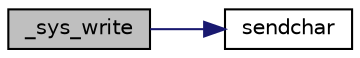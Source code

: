 digraph G
{
  edge [fontname="Helvetica",fontsize="10",labelfontname="Helvetica",labelfontsize="10"];
  node [fontname="Helvetica",fontsize="10",shape=record];
  rankdir=LR;
  Node1 [label="_sys_write",height=0.2,width=0.4,color="black", fillcolor="grey75", style="filled" fontcolor="black"];
  Node1 -> Node2 [color="midnightblue",fontsize="10",style="solid",fontname="Helvetica"];
  Node2 [label="sendchar",height=0.2,width=0.4,color="black", fillcolor="white", style="filled",URL="$_retarget_8c.html#ae96b42af8a6476ad4053485da5c5bf5b"];
}
